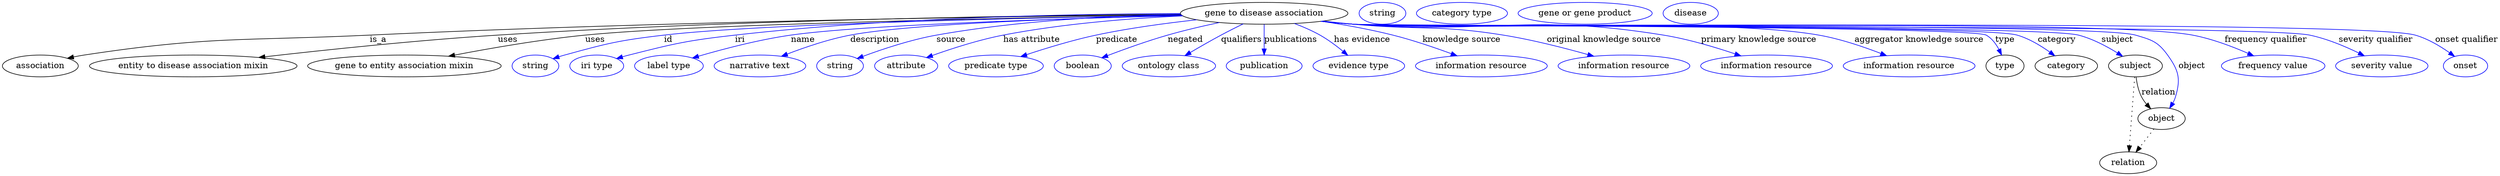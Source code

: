 digraph {
	graph [bb="0,0,4109.4,283"];
	node [label="\N"];
	"gene to disease association"	[height=0.5,
		label="gene to disease association",
		pos="2076.4,265",
		width=3.8274];
	association	[height=0.5,
		pos="62.394,178",
		width=1.7332];
	"gene to disease association" -> association	[label=is_a,
		lp="618.39,221.5",
		pos="e,106.48,190.75 1939.3,262.85 1679,260.2 1095.3,252.02 604.39,229 394.78,219.17 340.81,227.87 133.39,196 127.91,195.16 122.23,194.11 \
116.58,192.94"];
	"entity to disease association mixin"	[height=0.5,
		pos="313.39,178",
		width=4.7482];
	"gene to disease association" -> "entity to disease association mixin"	[label=uses,
		lp="831.89,221.5",
		pos="e,421.42,192.01 1939.1,263.4 1707.3,261.67 1223.6,254.96 815.39,229 683.64,220.62 533.01,204.78 431.4,193.16"];
	"gene to entity association mixin"	[height=0.5,
		pos="661.39,178",
		width=4.4232];
	"gene to disease association" -> "gene to entity association mixin"	[label=uses,
		lp="975.89,221.5",
		pos="e,734.2,194.04 1940.1,262.03 1685.3,257.97 1145.6,247.45 959.39,229 886.24,221.75 803.87,207.45 744.3,196"];
	id	[color=blue,
		height=0.5,
		label=string,
		pos="877.39,178",
		width=1.0652];
	"gene to disease association" -> id	[color=blue,
		label=id,
		lp="1096.4,221.5",
		pos="e,906.37,190.01 1940.2,261.92 1709.2,257.92 1249.9,247.87 1089.4,229 1015.6,220.32 997.06,215.79 925.39,196 922.28,195.14 919.08,\
194.18 915.89,193.17",
		style=solid];
	iri	[color=blue,
		height=0.5,
		label="iri type",
		pos="978.39,178",
		width=1.2277];
	"gene to disease association" -> iri	[color=blue,
		label=iri,
		lp="1214.4,221.5",
		pos="e,1011,190.16 1938.4,264.66 1766.5,264.05 1463.8,258.29 1206.4,229 1127.8,220.05 1108.1,215.46 1031.4,196 1028,195.13 1024.4,194.16 \
1020.9,193.14",
		style=solid];
	name	[color=blue,
		height=0.5,
		label="label type",
		pos="1097.4,178",
		width=1.5707];
	"gene to disease association" -> name	[color=blue,
		label=name,
		lp="1318.4,221.5",
		pos="e,1136.2,191.15 1941.7,261.1 1752.7,256.5 1418.5,246.22 1298.4,229 1245.6,221.43 1186.4,205.83 1146.1,194.06",
		style=solid];
	description	[color=blue,
		height=0.5,
		label="narrative text",
		pos="1247.4,178",
		width=2.0943];
	"gene to disease association" -> description	[color=blue,
		label=description,
		lp="1435.9,221.5",
		pos="e,1282.5,193.93 1941.2,261.44 1773.2,257.48 1496.3,248.25 1395.4,229 1359.7,222.19 1320.9,208.83 1292,197.64",
		style=solid];
	source	[color=blue,
		height=0.5,
		label=string,
		pos="1379.4,178",
		width=1.0652];
	"gene to disease association" -> source	[color=blue,
		label=source,
		lp="1561.4,221.5",
		pos="e,1407.7,190.4 1938.9,263.53 1829.3,261.13 1672.5,253.16 1537.4,229 1495.4,221.48 1448.9,205.87 1417.4,194.08",
		style=solid];
	"has attribute"	[color=blue,
		height=0.5,
		label=attribute,
		pos="1487.4,178",
		width=1.4443];
	"gene to disease association" -> "has attribute"	[color=blue,
		label="has attribute",
		lp="1694.4,221.5",
		pos="e,1520.9,191.85 1942.5,260.69 1857.4,256.72 1745.1,248.01 1647.4,229 1606.9,221.12 1562.1,206.62 1530.3,195.26",
		style=solid];
	predicate	[color=blue,
		height=0.5,
		label="predicate type",
		pos="1635.4,178",
		width=2.1665];
	"gene to disease association" -> predicate	[color=blue,
		label=predicate,
		lp="1833.4,221.5",
		pos="e,1676,193.49 1965.1,254.31 1914.3,248.77 1853.4,240.56 1799.4,229 1760.6,220.7 1717.8,207.5 1685.6,196.75",
		style=solid];
	negated	[color=blue,
		height=0.5,
		label=boolean,
		pos="1778.4,178",
		width=1.2999];
	"gene to disease association" -> negated	[color=blue,
		label=negated,
		lp="1946.4,221.5",
		pos="e,1809.5,191.48 2002.3,249.75 1975.4,244.03 1944.8,236.92 1917.4,229 1883.8,219.31 1846.6,205.77 1819.1,195.22",
		style=solid];
	qualifiers	[color=blue,
		height=0.5,
		label="ontology class",
		pos="1919.4,178",
		width=2.1304];
	"gene to disease association" -> qualifiers	[color=blue,
		label=qualifiers,
		lp="2038.9,221.5",
		pos="e,1945.9,195.02 2041.8,247.56 2030.2,241.85 2017.1,235.3 2005.4,229 1988.5,219.92 1970,209.3 1954.6,200.19",
		style=solid];
	publications	[color=blue,
		height=0.5,
		label=publication,
		pos="2076.4,178",
		width=1.7332];
	"gene to disease association" -> publications	[color=blue,
		label=publications,
		lp="2120.4,221.5",
		pos="e,2076.4,196.18 2076.4,246.8 2076.4,235.16 2076.4,219.55 2076.4,206.24",
		style=solid];
	"has evidence"	[color=blue,
		height=0.5,
		label="evidence type",
		pos="2232.4,178",
		width=2.0943];
	"gene to disease association" -> "has evidence"	[color=blue,
		label="has evidence",
		lp="2237.9,221.5",
		pos="e,2214.1,195.69 2126.3,248.11 2140.3,242.83 2155.3,236.39 2168.4,229 2181.7,221.48 2195.3,211.34 2206.5,202.15",
		style=solid];
	"knowledge source"	[color=blue,
		height=0.5,
		label="information resource",
		pos="2434.4,178",
		width=3.015];
	"gene to disease association" -> "knowledge source"	[color=blue,
		label="knowledge source",
		lp="2401.9,221.5",
		pos="e,2394.3,194.73 2170.7,251.86 2207.7,246.21 2250.3,238.59 2288.4,229 2321,220.77 2356.8,208.57 2384.8,198.28",
		style=solid];
	"original knowledge source"	[color=blue,
		height=0.5,
		label="information resource",
		pos="2669.4,178",
		width=3.015];
	"gene to disease association" -> "original knowledge source"	[color=blue,
		label="original knowledge source",
		lp="2636.4,221.5",
		pos="e,2619.6,194.07 2173.6,252.17 2190.2,250.32 2207.3,248.52 2223.4,247 2333,236.68 2361.7,246.48 2470.4,229 2517.9,221.36 2570.7,207.87 \
2609.9,196.82",
		style=solid];
	"primary knowledge source"	[color=blue,
		height=0.5,
		label="information resource",
		pos="2904.4,178",
		width=3.015];
	"gene to disease association" -> "primary knowledge source"	[color=blue,
		label="primary knowledge source",
		lp="2891.4,221.5",
		pos="e,2862.1,194.66 2171.2,251.91 2188.5,250.02 2206.5,248.27 2223.4,247 2450,229.93 2510.1,265.35 2734.4,229 2774.9,222.44 2819.3,209.15 \
2852.6,197.92",
		style=solid];
	"aggregator knowledge source"	[color=blue,
		height=0.5,
		label="information resource",
		pos="3139.4,178",
		width=3.015];
	"gene to disease association" -> "aggregator knowledge source"	[color=blue,
		label="aggregator knowledge source",
		lp="3155.9,221.5",
		pos="e,3102.2,194.95 2170.4,251.83 2188,249.92 2206.2,248.19 2223.4,247 2393.5,235.19 2822.5,258.45 2990.4,229 3025.6,222.82 3063.9,209.84 \
3092.8,198.66",
		style=solid];
	type	[height=0.5,
		pos="3297.4,178",
		width=0.86659];
	"gene to disease association" -> type	[color=blue,
		label=type,
		lp="3297.4,221.5",
		pos="e,3291.7,196.14 2170,251.79 2187.7,249.87 2206.1,248.15 2223.4,247 2252.3,245.08 3241.2,243.31 3266.4,229 3275.6,223.76 3282.5,214.54 \
3287.3,205.43",
		style=solid];
	category	[height=0.5,
		pos="3398.4,178",
		width=1.4263];
	"gene to disease association" -> category	[color=blue,
		label=category,
		lp="3382.9,221.5",
		pos="e,3379.5,194.76 2170,251.78 2187.7,249.86 2206.1,248.14 2223.4,247 2284,243 3259.1,246.08 3317.4,229 3336.9,223.3 3356.3,211.55 \
3371.3,200.87",
		style=solid];
	subject	[height=0.5,
		pos="3512.4,178",
		width=1.2277];
	"gene to disease association" -> subject	[color=blue,
		label=subject,
		lp="3482.4,221.5",
		pos="e,3491.2,194.06 2170,251.76 2187.7,249.84 2206.1,248.13 2223.4,247 2289.7,242.68 3354.1,245.55 3418.4,229 3441.3,223.11 3464.7,210.65 \
3482.5,199.64",
		style=solid];
	object	[height=0.5,
		pos="3555.4,91",
		width=1.0832];
	"gene to disease association" -> object	[color=blue,
		label=object,
		lp="3605.4,178",
		pos="e,3568.8,108.09 2170,251.74 2187.7,249.83 2206.1,248.12 2223.4,247 2294.9,242.38 3443.7,249.17 3512.4,229 3539,221.19 3549.2,218.5 \
3565.4,196 3583.7,170.69 3587.3,156.9 3578.4,127 3577.4,123.55 3575.9,120.13 3574.1,116.85",
		style=solid];
	"frequency qualifier"	[color=blue,
		height=0.5,
		label="frequency value",
		pos="3739.4,178",
		width=2.3651];
	"gene to disease association" -> "frequency qualifier"	[color=blue,
		label="frequency qualifier",
		lp="3727.4,221.5",
		pos="e,3707.2,194.7 2170,251.73 2187.7,249.82 2206.1,248.11 2223.4,247 2376.8,237.16 3455.4,257.47 3606.4,229 3638.1,223.02 3672.1,210.1 \
3697.8,198.89",
		style=solid];
	"severity qualifier"	[color=blue,
		height=0.5,
		label="severity value",
		pos="3918.4,178",
		width=2.1123];
	"gene to disease association" -> "severity qualifier"	[color=blue,
		label="severity qualifier",
		lp="3908.4,221.5",
		pos="e,3889.6,194.83 2170,251.71 2187.7,249.8 2206.1,248.1 2223.4,247 2310.8,241.46 3713.7,246.79 3799.4,229 3827.7,223.12 3857.8,210.44 \
3880.6,199.32",
		style=solid];
	"onset qualifier"	[color=blue,
		height=0.5,
		label=onset,
		pos="4055.4,178",
		width=1.011];
	"gene to disease association" -> "onset qualifier"	[color=blue,
		label="onset qualifier",
		lp="4057.9,221.5",
		pos="e,4037.5,193.84 2169.6,251.73 2187.4,249.81 2206,248.09 2223.4,247 2320.4,240.91 3879.9,255.77 3973.4,229 3993.6,223.21 4013.8,210.97 \
4029.1,200.05",
		style=solid];
	association_type	[color=blue,
		height=0.5,
		label=string,
		pos="2270.4,265",
		width=1.0652];
	association_category	[color=blue,
		height=0.5,
		label="category type",
		pos="2401.4,265",
		width=2.0762];
	subject -> object	[label=relation,
		lp="3550.4,134.5",
		pos="e,3537.5,107.23 3513.5,159.55 3514.7,149.57 3517.2,137.07 3522.4,127 3524.6,122.68 3527.5,118.52 3530.7,114.66"];
	relation	[height=0.5,
		pos="3500.4,18",
		width=1.2999];
	subject -> relation	[pos="e,3501.7,36.188 3511.1,159.79 3509,132.48 3505,78.994 3502.5,46.38",
		style=dotted];
	"gene to disease association_subject"	[color=blue,
		height=0.5,
		label="gene or gene product",
		pos="2604.4,265",
		width=3.0692];
	object -> relation	[pos="e,3513.2,35.54 3542.9,73.889 3536,64.939 3527.2,53.617 3519.4,43.584",
		style=dotted];
	"gene to disease association_object"	[color=blue,
		height=0.5,
		label=disease,
		pos="2778.4,265",
		width=1.2638];
}
